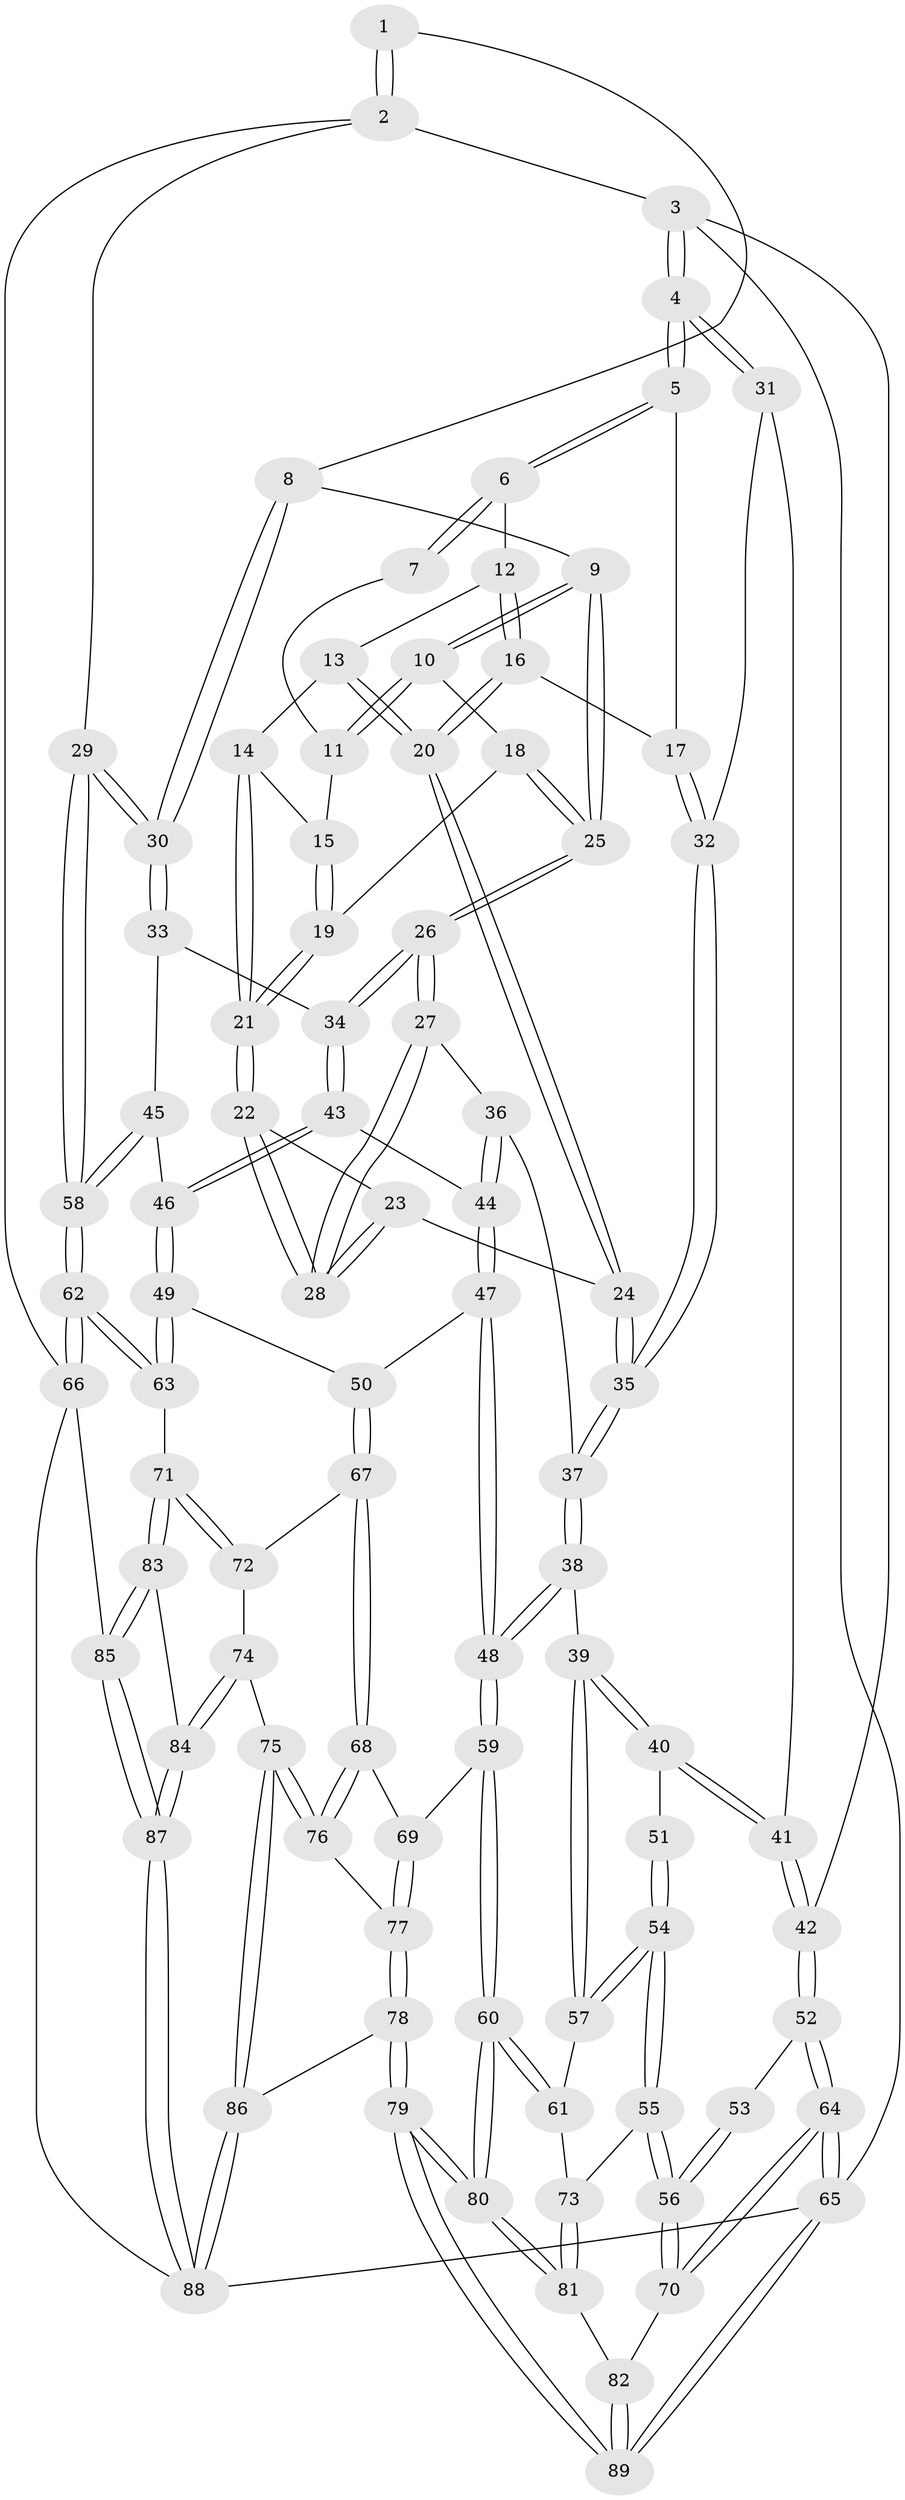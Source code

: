 // coarse degree distribution, {3: 0.2857142857142857, 5: 0.21428571428571427, 4: 0.39285714285714285, 2: 0.10714285714285714}
// Generated by graph-tools (version 1.1) at 2025/54/03/04/25 22:54:42]
// undirected, 89 vertices, 219 edges
graph export_dot {
  node [color=gray90,style=filled];
  1 [pos="+0.8541313532217569+0"];
  2 [pos="+1+0"];
  3 [pos="+0+0"];
  4 [pos="+0+0"];
  5 [pos="+0.2685377516096865+0"];
  6 [pos="+0.4130344878529225+0"];
  7 [pos="+0.6759798804158046+0"];
  8 [pos="+0.8279433702421042+0.023488534134865437"];
  9 [pos="+0.7650235824634111+0.09468716738787206"];
  10 [pos="+0.7075768887247849+0.04189964352275381"];
  11 [pos="+0.658201690076808+0"];
  12 [pos="+0.4344038406766399+0"];
  13 [pos="+0.5368770481481764+0.04864722876076332"];
  14 [pos="+0.5428376588561256+0.050583166047545654"];
  15 [pos="+0.6361930147481226+0"];
  16 [pos="+0.4402925852324401+0.11152474808508381"];
  17 [pos="+0.24691688239332144+0.0012695959867629386"];
  18 [pos="+0.6416079871867494+0.0741594445250419"];
  19 [pos="+0.6317344505897711+0.06747863583186649"];
  20 [pos="+0.4466092719750115+0.12315904154683645"];
  21 [pos="+0.5798494705757811+0.08628212589104325"];
  22 [pos="+0.5796192800540682+0.0888929496545731"];
  23 [pos="+0.4708692428269575+0.14450439549369615"];
  24 [pos="+0.44699818256748586+0.14084310796442112"];
  25 [pos="+0.7336327355174066+0.21168032945483903"];
  26 [pos="+0.7333921876926615+0.2313053032318902"];
  27 [pos="+0.606579614438246+0.19917268759933446"];
  28 [pos="+0.585159463998278+0.17407785484698332"];
  29 [pos="+1+0.26941375048604976"];
  30 [pos="+1+0.26143557890445873"];
  31 [pos="+0.16396412058401086+0.14584500561940988"];
  32 [pos="+0.21459922500533923+0.09926816582267838"];
  33 [pos="+0.8443410989222717+0.2528533456298306"];
  34 [pos="+0.7339944820064206+0.23226226358068625"];
  35 [pos="+0.4011691929422061+0.21877194024841498"];
  36 [pos="+0.4995735576216613+0.27922753529263433"];
  37 [pos="+0.4080886265091577+0.28226115862077716"];
  38 [pos="+0.3550608331335111+0.3813623180591502"];
  39 [pos="+0.306576164678649+0.3781555185866556"];
  40 [pos="+0.2626221623636088+0.36560870976607984"];
  41 [pos="+0.13393617723631168+0.18975655450752035"];
  42 [pos="+0+0.27448435867404225"];
  43 [pos="+0.7058908559367383+0.294006019799386"];
  44 [pos="+0.6110118282338041+0.3658246055596732"];
  45 [pos="+0.8012466210213736+0.46675466768524493"];
  46 [pos="+0.7639900123152314+0.47859906440888766"];
  47 [pos="+0.5736298388118799+0.45976850041147327"];
  48 [pos="+0.42840683741358476+0.49392899789699724"];
  49 [pos="+0.7325889524115102+0.5219012245108814"];
  50 [pos="+0.6439464788330839+0.5076515101528479"];
  51 [pos="+0.19287948756475973+0.4038154270967549"];
  52 [pos="+0+0.32240434461821577"];
  53 [pos="+0.14585299046354452+0.39710381729651745"];
  54 [pos="+0.1130297360882071+0.5542414122936549"];
  55 [pos="+0.09961536402517034+0.5628286240969558"];
  56 [pos="+0+0.5818859272101239"];
  57 [pos="+0.2139922638871702+0.5485847869235108"];
  58 [pos="+1+0.44683061335862856"];
  59 [pos="+0.41992221404702396+0.5460760599149045"];
  60 [pos="+0.36671658210554037+0.5992712493705519"];
  61 [pos="+0.27935136733170085+0.5904461320698091"];
  62 [pos="+1+0.5573139656800314"];
  63 [pos="+0.7587885721367698+0.5991494858471837"];
  64 [pos="+0+0.5785824986539324"];
  65 [pos="+0+1"];
  66 [pos="+1+0.6805984454258417"];
  67 [pos="+0.5968483189260488+0.6347261174492671"];
  68 [pos="+0.5938724932834235+0.6363154426820421"];
  69 [pos="+0.44683842997842393+0.5744464048855639"];
  70 [pos="+0+0.5955234618704587"];
  71 [pos="+0.7537160666944432+0.6271703986879223"];
  72 [pos="+0.6634048177180751+0.6494480394796407"];
  73 [pos="+0.19585376157051768+0.6557332481412458"];
  74 [pos="+0.6513940241251981+0.7027537370348382"];
  75 [pos="+0.5852474859137465+0.720305385637692"];
  76 [pos="+0.5814972729665472+0.6947962473812662"];
  77 [pos="+0.48451274433274777+0.6718624173203581"];
  78 [pos="+0.4891350256318153+1"];
  79 [pos="+0.32348849475087915+1"];
  80 [pos="+0.3023517608864885+0.8400454178155388"];
  81 [pos="+0.20889243724184406+0.715455474494104"];
  82 [pos="+0.000892237636721535+0.6876992455291961"];
  83 [pos="+0.7740641204476169+0.6962666722088591"];
  84 [pos="+0.7468767366476696+0.7940648355271963"];
  85 [pos="+1+0.6838231345954161"];
  86 [pos="+0.5235289217123557+1"];
  87 [pos="+0.7347511381453995+0.9219565901171857"];
  88 [pos="+0.6568269881043107+1"];
  89 [pos="+0.2757153762470861+1"];
  1 -- 2;
  1 -- 2;
  1 -- 8;
  2 -- 3;
  2 -- 29;
  2 -- 66;
  3 -- 4;
  3 -- 4;
  3 -- 42;
  3 -- 65;
  4 -- 5;
  4 -- 5;
  4 -- 31;
  4 -- 31;
  5 -- 6;
  5 -- 6;
  5 -- 17;
  6 -- 7;
  6 -- 7;
  6 -- 12;
  7 -- 11;
  8 -- 9;
  8 -- 30;
  8 -- 30;
  9 -- 10;
  9 -- 10;
  9 -- 25;
  9 -- 25;
  10 -- 11;
  10 -- 11;
  10 -- 18;
  11 -- 15;
  12 -- 13;
  12 -- 16;
  12 -- 16;
  13 -- 14;
  13 -- 20;
  13 -- 20;
  14 -- 15;
  14 -- 21;
  14 -- 21;
  15 -- 19;
  15 -- 19;
  16 -- 17;
  16 -- 20;
  16 -- 20;
  17 -- 32;
  17 -- 32;
  18 -- 19;
  18 -- 25;
  18 -- 25;
  19 -- 21;
  19 -- 21;
  20 -- 24;
  20 -- 24;
  21 -- 22;
  21 -- 22;
  22 -- 23;
  22 -- 28;
  22 -- 28;
  23 -- 24;
  23 -- 28;
  23 -- 28;
  24 -- 35;
  24 -- 35;
  25 -- 26;
  25 -- 26;
  26 -- 27;
  26 -- 27;
  26 -- 34;
  26 -- 34;
  27 -- 28;
  27 -- 28;
  27 -- 36;
  29 -- 30;
  29 -- 30;
  29 -- 58;
  29 -- 58;
  30 -- 33;
  30 -- 33;
  31 -- 32;
  31 -- 41;
  32 -- 35;
  32 -- 35;
  33 -- 34;
  33 -- 45;
  34 -- 43;
  34 -- 43;
  35 -- 37;
  35 -- 37;
  36 -- 37;
  36 -- 44;
  36 -- 44;
  37 -- 38;
  37 -- 38;
  38 -- 39;
  38 -- 48;
  38 -- 48;
  39 -- 40;
  39 -- 40;
  39 -- 57;
  39 -- 57;
  40 -- 41;
  40 -- 41;
  40 -- 51;
  41 -- 42;
  41 -- 42;
  42 -- 52;
  42 -- 52;
  43 -- 44;
  43 -- 46;
  43 -- 46;
  44 -- 47;
  44 -- 47;
  45 -- 46;
  45 -- 58;
  45 -- 58;
  46 -- 49;
  46 -- 49;
  47 -- 48;
  47 -- 48;
  47 -- 50;
  48 -- 59;
  48 -- 59;
  49 -- 50;
  49 -- 63;
  49 -- 63;
  50 -- 67;
  50 -- 67;
  51 -- 54;
  51 -- 54;
  52 -- 53;
  52 -- 64;
  52 -- 64;
  53 -- 56;
  53 -- 56;
  54 -- 55;
  54 -- 55;
  54 -- 57;
  54 -- 57;
  55 -- 56;
  55 -- 56;
  55 -- 73;
  56 -- 70;
  56 -- 70;
  57 -- 61;
  58 -- 62;
  58 -- 62;
  59 -- 60;
  59 -- 60;
  59 -- 69;
  60 -- 61;
  60 -- 61;
  60 -- 80;
  60 -- 80;
  61 -- 73;
  62 -- 63;
  62 -- 63;
  62 -- 66;
  62 -- 66;
  63 -- 71;
  64 -- 65;
  64 -- 65;
  64 -- 70;
  64 -- 70;
  65 -- 89;
  65 -- 89;
  65 -- 88;
  66 -- 85;
  66 -- 88;
  67 -- 68;
  67 -- 68;
  67 -- 72;
  68 -- 69;
  68 -- 76;
  68 -- 76;
  69 -- 77;
  69 -- 77;
  70 -- 82;
  71 -- 72;
  71 -- 72;
  71 -- 83;
  71 -- 83;
  72 -- 74;
  73 -- 81;
  73 -- 81;
  74 -- 75;
  74 -- 84;
  74 -- 84;
  75 -- 76;
  75 -- 76;
  75 -- 86;
  75 -- 86;
  76 -- 77;
  77 -- 78;
  77 -- 78;
  78 -- 79;
  78 -- 79;
  78 -- 86;
  79 -- 80;
  79 -- 80;
  79 -- 89;
  79 -- 89;
  80 -- 81;
  80 -- 81;
  81 -- 82;
  82 -- 89;
  82 -- 89;
  83 -- 84;
  83 -- 85;
  83 -- 85;
  84 -- 87;
  84 -- 87;
  85 -- 87;
  85 -- 87;
  86 -- 88;
  86 -- 88;
  87 -- 88;
  87 -- 88;
}
